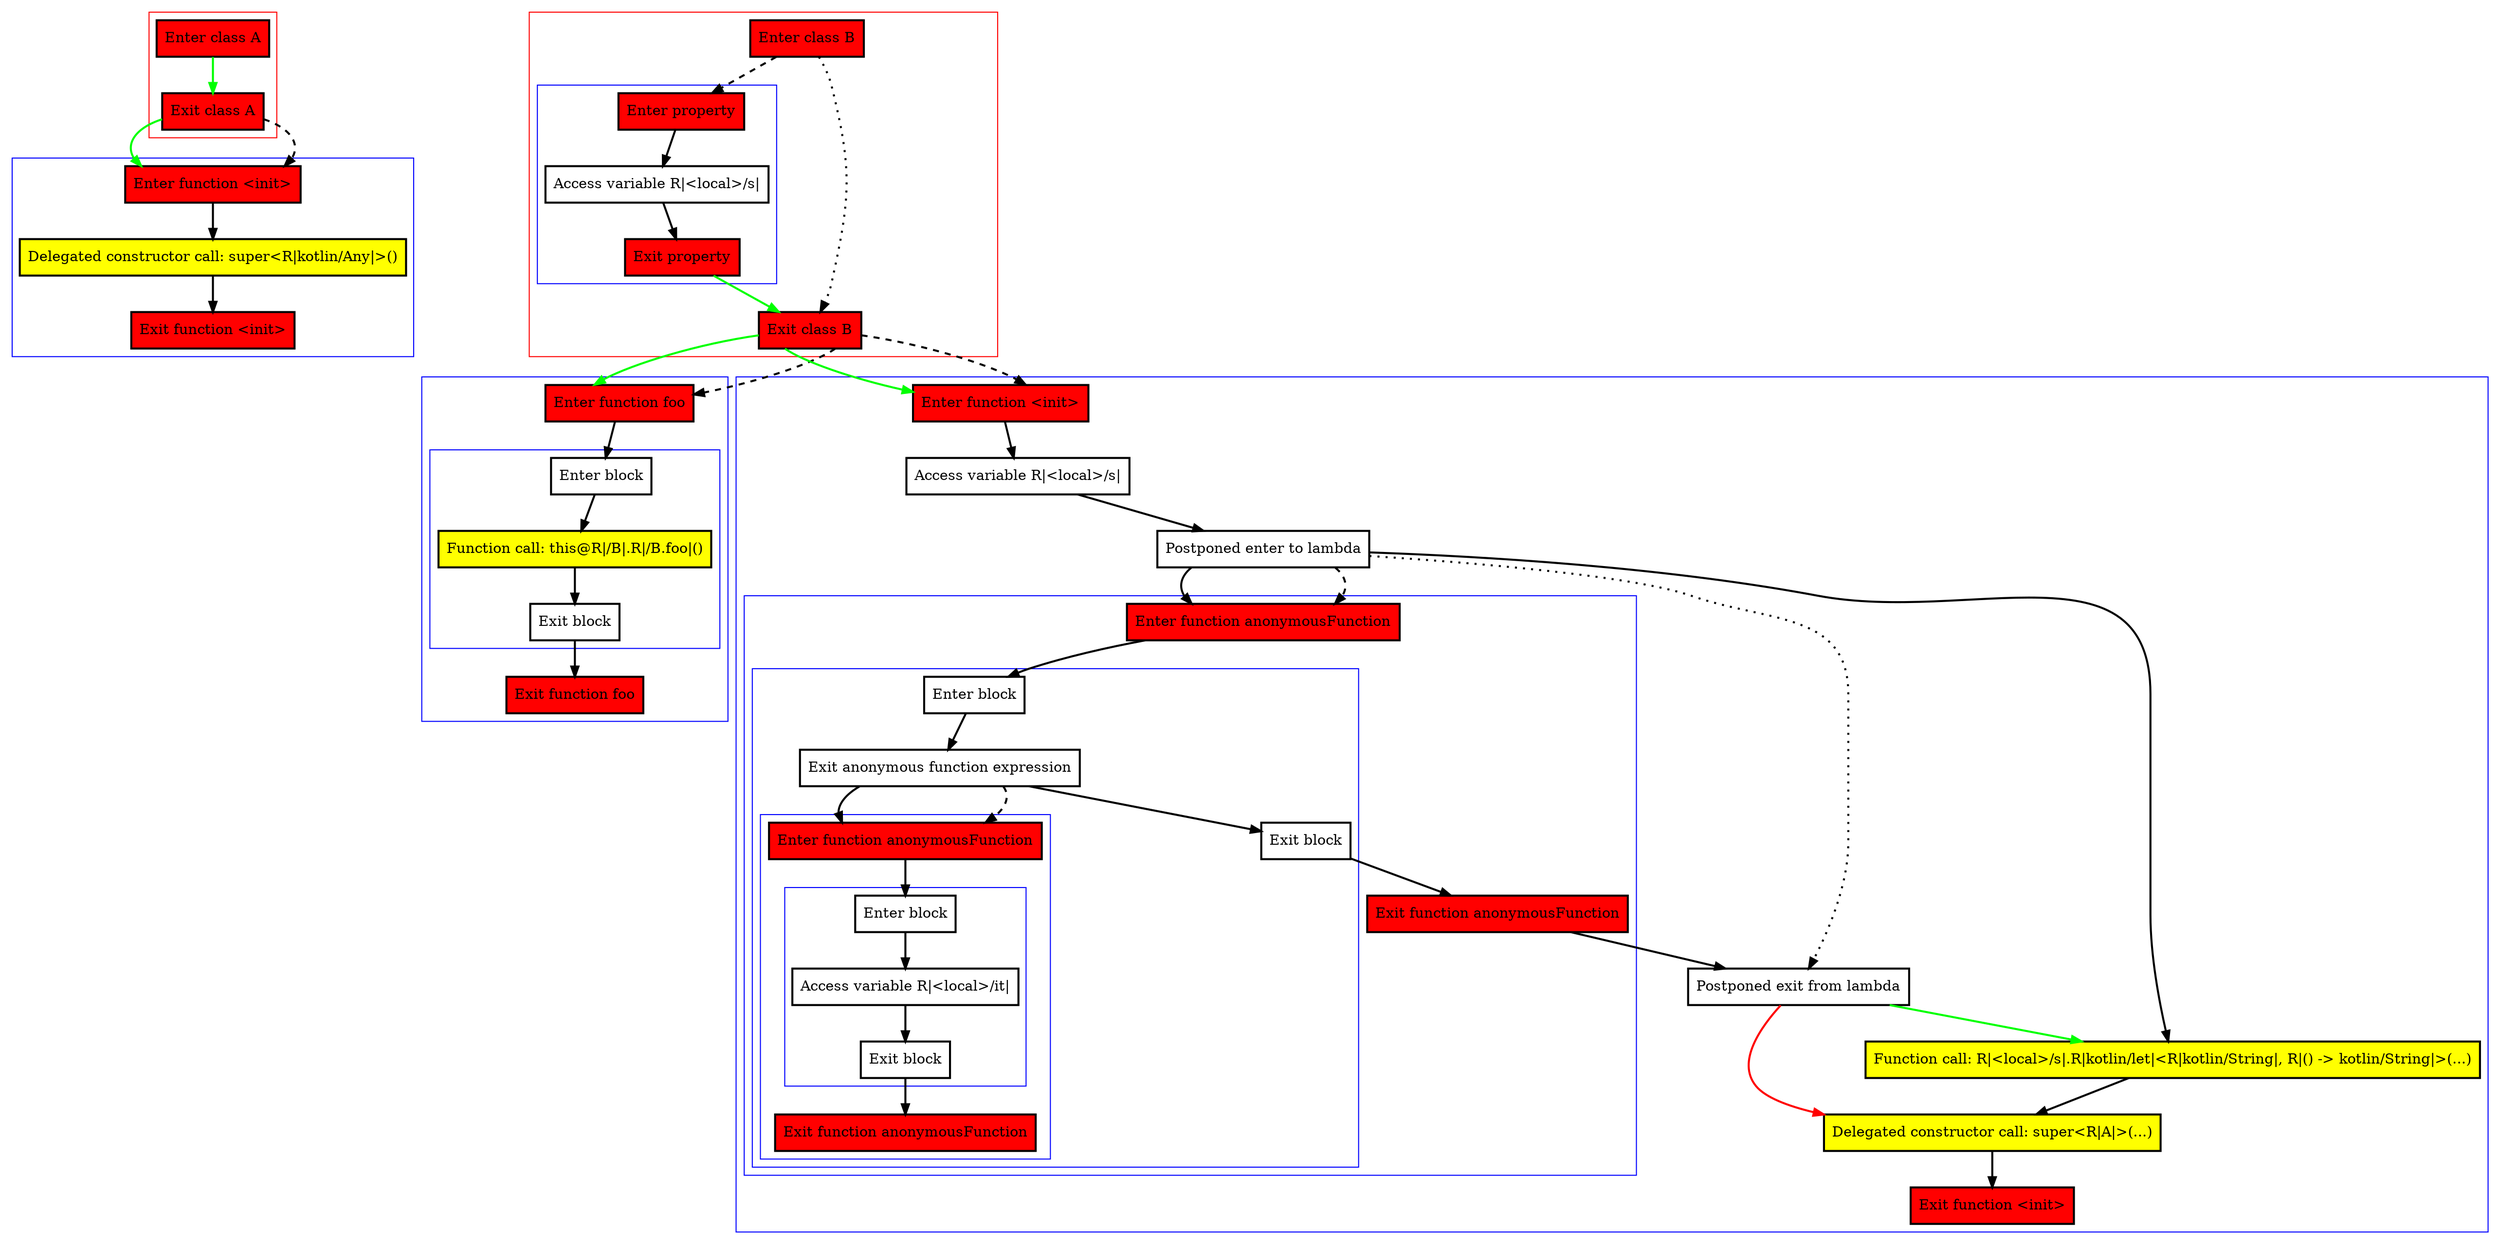 digraph postponedLambdaInConstructor_kt {
    graph [nodesep=3]
    node [shape=box penwidth=2]
    edge [penwidth=2]

    subgraph cluster_0 {
        color=red
        0 [label="Enter class A" style="filled" fillcolor=red];
        1 [label="Exit class A" style="filled" fillcolor=red];
    }
    subgraph cluster_1 {
        color=blue
        2 [label="Enter function <init>" style="filled" fillcolor=red];
        3 [label="Delegated constructor call: super<R|kotlin/Any|>()" style="filled" fillcolor=yellow];
        4 [label="Exit function <init>" style="filled" fillcolor=red];
    }
    0 -> {1} [color=green];
    1 -> {2} [color=green];
    1 -> {2} [style=dashed];
    2 -> {3};
    3 -> {4};

    subgraph cluster_2 {
        color=red
        5 [label="Enter class B" style="filled" fillcolor=red];
        subgraph cluster_3 {
            color=blue
            6 [label="Enter property" style="filled" fillcolor=red];
            7 [label="Access variable R|<local>/s|"];
            8 [label="Exit property" style="filled" fillcolor=red];
        }
        9 [label="Exit class B" style="filled" fillcolor=red];
    }
    subgraph cluster_4 {
        color=blue
        10 [label="Enter function foo" style="filled" fillcolor=red];
        subgraph cluster_5 {
            color=blue
            11 [label="Enter block"];
            12 [label="Function call: this@R|/B|.R|/B.foo|()" style="filled" fillcolor=yellow];
            13 [label="Exit block"];
        }
        14 [label="Exit function foo" style="filled" fillcolor=red];
    }
    subgraph cluster_6 {
        color=blue
        15 [label="Enter function <init>" style="filled" fillcolor=red];
        16 [label="Access variable R|<local>/s|"];
        17 [label="Postponed enter to lambda"];
        subgraph cluster_7 {
            color=blue
            18 [label="Enter function anonymousFunction" style="filled" fillcolor=red];
            subgraph cluster_8 {
                color=blue
                19 [label="Enter block"];
                20 [label="Exit anonymous function expression"];
                subgraph cluster_9 {
                    color=blue
                    21 [label="Enter function anonymousFunction" style="filled" fillcolor=red];
                    subgraph cluster_10 {
                        color=blue
                        22 [label="Enter block"];
                        23 [label="Access variable R|<local>/it|"];
                        24 [label="Exit block"];
                    }
                    25 [label="Exit function anonymousFunction" style="filled" fillcolor=red];
                }
                26 [label="Exit block"];
            }
            27 [label="Exit function anonymousFunction" style="filled" fillcolor=red];
        }
        28 [label="Postponed exit from lambda"];
        29 [label="Function call: R|<local>/s|.R|kotlin/let|<R|kotlin/String|, R|() -> kotlin/String|>(...)" style="filled" fillcolor=yellow];
        30 [label="Delegated constructor call: super<R|A|>(...)" style="filled" fillcolor=yellow];
        31 [label="Exit function <init>" style="filled" fillcolor=red];
    }
    5 -> {9} [style=dotted];
    5 -> {6} [style=dashed];
    6 -> {7};
    7 -> {8};
    8 -> {9} [color=green];
    9 -> {10 15} [color=green];
    9 -> {10 15} [style=dashed];
    10 -> {11};
    11 -> {12};
    12 -> {13};
    13 -> {14};
    15 -> {16};
    16 -> {17};
    17 -> {18 29};
    17 -> {28} [style=dotted];
    17 -> {18} [style=dashed];
    18 -> {19};
    19 -> {20};
    20 -> {21 26};
    20 -> {21} [style=dashed];
    21 -> {22};
    22 -> {23};
    23 -> {24};
    24 -> {25};
    26 -> {27};
    27 -> {28};
    28 -> {29} [color=green];
    28 -> {30} [color=red];
    29 -> {30};
    30 -> {31};

}
